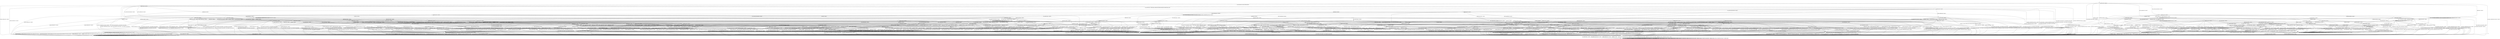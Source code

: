 digraph h16 {
s0 [label="s0"];
s1 [label="s1"];
s2 [label="s2"];
s6 [label="s6"];
s23 [label="s23"];
s76 [label="s76"];
s80 [label="s80"];
s83 [label="s83"];
s3 [label="s3"];
s4 [label="s4"];
s7 [label="s7"];
s8 [label="s8"];
s9 [label="s9"];
s15 [label="s15"];
s24 [label="s24"];
s77 [label="s77"];
s81 [label="s81"];
s84 [label="s84"];
s87 [label="s87"];
s92 [label="s92"];
s5 [label="s5"];
s10 [label="s10"];
s11 [label="s11"];
s18 [label="s18"];
s20 [label="s20"];
s25 [label="s25"];
s31 [label="s31"];
s34 [label="s34"];
s46 [label="s46"];
s49 [label="s49"];
s73 [label="s73"];
s74 [label="s74"];
s82 [label="s82"];
s85 [label="s85"];
s89 [label="s89"];
s90 [label="s90"];
s93 [label="s93"];
s12 [label="s12"];
s13 [label="s13"];
s16 [label="s16"];
s17 [label="s17"];
s19 [label="s19"];
s22 [label="s22"];
s26 [label="s26"];
s27 [label="s27"];
s33 [label="s33"];
s35 [label="s35"];
s39 [label="s39"];
s47 [label="s47"];
s52 [label="s52"];
s54 [label="s54"];
s57 [label="s57"];
s59 [label="s59"];
s75 [label="s75"];
s79 [label="s79"];
s86 [label="s86"];
s91 [label="s91"];
s94 [label="s94"];
s14 [label="s14"];
s21 [label="s21"];
s28 [label="s28"];
s29 [label="s29"];
s30 [label="s30"];
s32 [label="s32"];
s36 [label="s36"];
s37 [label="s37"];
s38 [label="s38"];
s41 [label="s41"];
s48 [label="s48"];
s50 [label="s50"];
s51 [label="s51"];
s53 [label="s53"];
s56 [label="s56"];
s60 [label="s60"];
s61 [label="s61"];
s64 [label="s64"];
s69 [label="s69"];
s70 [label="s70"];
s78 [label="s78"];
s88 [label="s88"];
s95 [label="s95"];
s40 [label="s40"];
s42 [label="s42"];
s43 [label="s43"];
s55 [label="s55"];
s58 [label="s58"];
s62 [label="s62"];
s63 [label="s63"];
s66 [label="s66"];
s71 [label="s71"];
s72 [label="s72"];
s96 [label="s96"];
s44 [label="s44"];
s45 [label="s45"];
s65 [label="s65"];
s68 [label="s68"];
s67 [label="s67"];
s0 -> s1 [label="RSA_CLIENT_HELLO / HELLO_VERIFY_REQUEST"];
s0 -> s2 [label="RSA_CLIENT_KEY_EXCHANGE / TIMEOUT"];
s0 -> s23 [label="CHANGE_CIPHER_SPEC / TIMEOUT"];
s0 -> s80 [label="FINISHED / TIMEOUT"];
s0 -> s0 [label="APPLICATION / TIMEOUT"];
s0 -> s76 [label="CERTIFICATE / TIMEOUT"];
s0 -> s83 [label="EMPTY_CERTIFICATE / TIMEOUT"];
s0 -> s80 [label="CERTIFICATE_VERIFY / TIMEOUT"];
s0 -> s6 [label="Alert(WARNING,CLOSE_NOTIFY) / TIMEOUT"];
s0 -> s6 [label="Alert(FATAL,UNEXPECTED_MESSAGE) / TIMEOUT"];
s1 -> s3 [label="RSA_CLIENT_HELLO / SERVER_HELLO,CERTIFICATE,CERTIFICATE_REQUEST,SERVER_HELLO_DONE"];
s1 -> s4 [label="RSA_CLIENT_KEY_EXCHANGE / TIMEOUT"];
s1 -> s23 [label="CHANGE_CIPHER_SPEC / TIMEOUT"];
s1 -> s8 [label="FINISHED / TIMEOUT"];
s1 -> s1 [label="APPLICATION / TIMEOUT"];
s1 -> s24 [label="CERTIFICATE / TIMEOUT"];
s1 -> s15 [label="EMPTY_CERTIFICATE / TIMEOUT"];
s1 -> s8 [label="CERTIFICATE_VERIFY / TIMEOUT"];
s1 -> s6 [label="Alert(WARNING,CLOSE_NOTIFY) / Alert(WARNING,CLOSE_NOTIFY)"];
s1 -> s6 [label="Alert(FATAL,UNEXPECTED_MESSAGE) / TIMEOUT"];
s2 -> s81 [label="RSA_CLIENT_HELLO / TIMEOUT"];
s2 -> s80 [label="RSA_CLIENT_KEY_EXCHANGE / TIMEOUT"];
s2 -> s9 [label="CHANGE_CIPHER_SPEC / TIMEOUT"];
s2 -> s87 [label="FINISHED / TIMEOUT"];
s2 -> s2 [label="APPLICATION / TIMEOUT"];
s2 -> s83 [label="CERTIFICATE / TIMEOUT"];
s2 -> s83 [label="EMPTY_CERTIFICATE / TIMEOUT"];
s2 -> s77 [label="CERTIFICATE_VERIFY / TIMEOUT"];
s2 -> s6 [label="Alert(WARNING,CLOSE_NOTIFY) / TIMEOUT"];
s2 -> s6 [label="Alert(FATAL,UNEXPECTED_MESSAGE) / TIMEOUT"];
s6 -> s7 [label="RSA_CLIENT_HELLO / TIMEOUT"];
s6 -> s7 [label="RSA_CLIENT_KEY_EXCHANGE / TIMEOUT"];
s6 -> s7 [label="CHANGE_CIPHER_SPEC / TIMEOUT"];
s6 -> s7 [label="FINISHED / TIMEOUT"];
s6 -> s7 [label="APPLICATION / TIMEOUT"];
s6 -> s7 [label="CERTIFICATE / TIMEOUT"];
s6 -> s7 [label="EMPTY_CERTIFICATE / TIMEOUT"];
s6 -> s7 [label="CERTIFICATE_VERIFY / TIMEOUT"];
s6 -> s7 [label="Alert(WARNING,CLOSE_NOTIFY) / TIMEOUT"];
s6 -> s7 [label="Alert(FATAL,UNEXPECTED_MESSAGE) / TIMEOUT"];
s23 -> s23 [label="RSA_CLIENT_HELLO / TIMEOUT"];
s23 -> s23 [label="RSA_CLIENT_KEY_EXCHANGE / TIMEOUT"];
s23 -> s23 [label="CHANGE_CIPHER_SPEC / TIMEOUT"];
s23 -> s23 [label="FINISHED / TIMEOUT"];
s23 -> s23 [label="APPLICATION / TIMEOUT"];
s23 -> s23 [label="CERTIFICATE / TIMEOUT"];
s23 -> s23 [label="EMPTY_CERTIFICATE / TIMEOUT"];
s23 -> s23 [label="CERTIFICATE_VERIFY / TIMEOUT"];
s23 -> s23 [label="Alert(WARNING,CLOSE_NOTIFY) / TIMEOUT"];
s23 -> s23 [label="Alert(FATAL,UNEXPECTED_MESSAGE) / TIMEOUT"];
s76 -> s76 [label="RSA_CLIENT_HELLO / TIMEOUT"];
s76 -> s76 [label="RSA_CLIENT_KEY_EXCHANGE / TIMEOUT"];
s76 -> s23 [label="CHANGE_CIPHER_SPEC / TIMEOUT"];
s76 -> s76 [label="FINISHED / TIMEOUT"];
s76 -> s76 [label="APPLICATION / TIMEOUT"];
s76 -> s80 [label="CERTIFICATE / TIMEOUT"];
s76 -> s80 [label="EMPTY_CERTIFICATE / TIMEOUT"];
s76 -> s84 [label="CERTIFICATE_VERIFY / TIMEOUT"];
s76 -> s6 [label="Alert(WARNING,CLOSE_NOTIFY) / TIMEOUT"];
s76 -> s6 [label="Alert(FATAL,UNEXPECTED_MESSAGE) / TIMEOUT"];
s80 -> s80 [label="RSA_CLIENT_HELLO / TIMEOUT"];
s80 -> s80 [label="RSA_CLIENT_KEY_EXCHANGE / TIMEOUT"];
s80 -> s23 [label="CHANGE_CIPHER_SPEC / TIMEOUT"];
s80 -> s80 [label="FINISHED / TIMEOUT"];
s80 -> s80 [label="APPLICATION / TIMEOUT"];
s80 -> s80 [label="CERTIFICATE / TIMEOUT"];
s80 -> s80 [label="EMPTY_CERTIFICATE / TIMEOUT"];
s80 -> s80 [label="CERTIFICATE_VERIFY / TIMEOUT"];
s80 -> s6 [label="Alert(WARNING,CLOSE_NOTIFY) / TIMEOUT"];
s80 -> s6 [label="Alert(FATAL,UNEXPECTED_MESSAGE) / TIMEOUT"];
s83 -> s85 [label="RSA_CLIENT_HELLO / TIMEOUT"];
s83 -> s83 [label="RSA_CLIENT_KEY_EXCHANGE / TIMEOUT"];
s83 -> s9 [label="CHANGE_CIPHER_SPEC / TIMEOUT"];
s83 -> s92 [label="FINISHED / TIMEOUT"];
s83 -> s83 [label="APPLICATION / TIMEOUT"];
s83 -> s80 [label="CERTIFICATE / TIMEOUT"];
s83 -> s80 [label="EMPTY_CERTIFICATE / TIMEOUT"];
s83 -> s84 [label="CERTIFICATE_VERIFY / TIMEOUT"];
s83 -> s6 [label="Alert(WARNING,CLOSE_NOTIFY) / TIMEOUT"];
s83 -> s6 [label="Alert(FATAL,UNEXPECTED_MESSAGE) / TIMEOUT"];
s3 -> s6 [label="RSA_CLIENT_HELLO / Alert(FATAL,UNEXPECTED_MESSAGE)"];
s3 -> s10 [label="RSA_CLIENT_KEY_EXCHANGE / TIMEOUT"];
s3 -> s23 [label="CHANGE_CIPHER_SPEC / TIMEOUT"];
s3 -> s8 [label="FINISHED / TIMEOUT"];
s3 -> s3 [label="APPLICATION / TIMEOUT"];
s3 -> s73 [label="CERTIFICATE / TIMEOUT"];
s3 -> s11 [label="EMPTY_CERTIFICATE / TIMEOUT"];
s3 -> s8 [label="CERTIFICATE_VERIFY / TIMEOUT"];
s3 -> s6 [label="Alert(WARNING,CLOSE_NOTIFY) / Alert(WARNING,CLOSE_NOTIFY)"];
s3 -> s6 [label="Alert(FATAL,UNEXPECTED_MESSAGE) / TIMEOUT"];
s4 -> s46 [label="RSA_CLIENT_HELLO / TIMEOUT"];
s4 -> s8 [label="RSA_CLIENT_KEY_EXCHANGE / TIMEOUT"];
s4 -> s5 [label="CHANGE_CIPHER_SPEC / TIMEOUT"];
s4 -> s31 [label="FINISHED / TIMEOUT"];
s4 -> s4 [label="APPLICATION / TIMEOUT"];
s4 -> s34 [label="CERTIFICATE / TIMEOUT"];
s4 -> s34 [label="EMPTY_CERTIFICATE / TIMEOUT"];
s4 -> s25 [label="CERTIFICATE_VERIFY / TIMEOUT"];
s4 -> s6 [label="Alert(WARNING,CLOSE_NOTIFY) / Alert(WARNING,CLOSE_NOTIFY)"];
s4 -> s6 [label="Alert(FATAL,UNEXPECTED_MESSAGE) / TIMEOUT"];
s7 -> s7 [label="RSA_CLIENT_HELLO / SOCKET_CLOSED"];
s7 -> s7 [label="RSA_CLIENT_KEY_EXCHANGE / SOCKET_CLOSED"];
s7 -> s7 [label="CHANGE_CIPHER_SPEC / SOCKET_CLOSED"];
s7 -> s7 [label="FINISHED / SOCKET_CLOSED"];
s7 -> s7 [label="APPLICATION / SOCKET_CLOSED"];
s7 -> s7 [label="CERTIFICATE / SOCKET_CLOSED"];
s7 -> s7 [label="EMPTY_CERTIFICATE / SOCKET_CLOSED"];
s7 -> s7 [label="CERTIFICATE_VERIFY / SOCKET_CLOSED"];
s7 -> s7 [label="Alert(WARNING,CLOSE_NOTIFY) / SOCKET_CLOSED"];
s7 -> s7 [label="Alert(FATAL,UNEXPECTED_MESSAGE) / SOCKET_CLOSED"];
s8 -> s8 [label="RSA_CLIENT_HELLO / TIMEOUT"];
s8 -> s8 [label="RSA_CLIENT_KEY_EXCHANGE / TIMEOUT"];
s8 -> s23 [label="CHANGE_CIPHER_SPEC / TIMEOUT"];
s8 -> s8 [label="FINISHED / TIMEOUT"];
s8 -> s8 [label="APPLICATION / TIMEOUT"];
s8 -> s8 [label="CERTIFICATE / TIMEOUT"];
s8 -> s8 [label="EMPTY_CERTIFICATE / TIMEOUT"];
s8 -> s8 [label="CERTIFICATE_VERIFY / TIMEOUT"];
s8 -> s6 [label="Alert(WARNING,CLOSE_NOTIFY) / Alert(WARNING,CLOSE_NOTIFY)"];
s8 -> s6 [label="Alert(FATAL,UNEXPECTED_MESSAGE) / TIMEOUT"];
s9 -> s6 [label="RSA_CLIENT_HELLO / TIMEOUT"];
s9 -> s6 [label="RSA_CLIENT_KEY_EXCHANGE / TIMEOUT"];
s9 -> s23 [label="CHANGE_CIPHER_SPEC / TIMEOUT"];
s9 -> s6 [label="FINISHED / TIMEOUT"];
s9 -> s9 [label="APPLICATION / TIMEOUT"];
s9 -> s6 [label="CERTIFICATE / TIMEOUT"];
s9 -> s6 [label="EMPTY_CERTIFICATE / TIMEOUT"];
s9 -> s6 [label="CERTIFICATE_VERIFY / TIMEOUT"];
s9 -> s9 [label="Alert(WARNING,CLOSE_NOTIFY) / TIMEOUT"];
s9 -> s9 [label="Alert(FATAL,UNEXPECTED_MESSAGE) / TIMEOUT"];
s15 -> s49 [label="RSA_CLIENT_HELLO / TIMEOUT"];
s15 -> s34 [label="RSA_CLIENT_KEY_EXCHANGE / TIMEOUT"];
s15 -> s5 [label="CHANGE_CIPHER_SPEC / TIMEOUT"];
s15 -> s20 [label="FINISHED / TIMEOUT"];
s15 -> s15 [label="APPLICATION / TIMEOUT"];
s15 -> s8 [label="CERTIFICATE / TIMEOUT"];
s15 -> s8 [label="EMPTY_CERTIFICATE / TIMEOUT"];
s15 -> s18 [label="CERTIFICATE_VERIFY / TIMEOUT"];
s15 -> s6 [label="Alert(WARNING,CLOSE_NOTIFY) / Alert(WARNING,CLOSE_NOTIFY)"];
s15 -> s6 [label="Alert(FATAL,UNEXPECTED_MESSAGE) / TIMEOUT"];
s24 -> s24 [label="RSA_CLIENT_HELLO / TIMEOUT"];
s24 -> s74 [label="RSA_CLIENT_KEY_EXCHANGE / TIMEOUT"];
s24 -> s23 [label="CHANGE_CIPHER_SPEC / TIMEOUT"];
s24 -> s24 [label="FINISHED / TIMEOUT"];
s24 -> s24 [label="APPLICATION / TIMEOUT"];
s24 -> s8 [label="CERTIFICATE / TIMEOUT"];
s24 -> s8 [label="EMPTY_CERTIFICATE / TIMEOUT"];
s24 -> s18 [label="CERTIFICATE_VERIFY / TIMEOUT"];
s24 -> s6 [label="Alert(WARNING,CLOSE_NOTIFY) / Alert(WARNING,CLOSE_NOTIFY)"];
s24 -> s6 [label="Alert(FATAL,UNEXPECTED_MESSAGE) / TIMEOUT"];
s77 -> s82 [label="RSA_CLIENT_HELLO / TIMEOUT"];
s77 -> s80 [label="RSA_CLIENT_KEY_EXCHANGE / TIMEOUT"];
s77 -> s9 [label="CHANGE_CIPHER_SPEC / TIMEOUT"];
s77 -> s89 [label="FINISHED / TIMEOUT"];
s77 -> s77 [label="APPLICATION / TIMEOUT"];
s77 -> s84 [label="CERTIFICATE / TIMEOUT"];
s77 -> s84 [label="EMPTY_CERTIFICATE / TIMEOUT"];
s77 -> s80 [label="CERTIFICATE_VERIFY / TIMEOUT"];
s77 -> s6 [label="Alert(WARNING,CLOSE_NOTIFY) / TIMEOUT"];
s77 -> s6 [label="Alert(FATAL,UNEXPECTED_MESSAGE) / TIMEOUT"];
s81 -> s80 [label="RSA_CLIENT_HELLO / TIMEOUT"];
s81 -> s80 [label="RSA_CLIENT_KEY_EXCHANGE / TIMEOUT"];
s81 -> s9 [label="CHANGE_CIPHER_SPEC / TIMEOUT"];
s81 -> s90 [label="FINISHED / TIMEOUT"];
s81 -> s81 [label="APPLICATION / TIMEOUT"];
s81 -> s85 [label="CERTIFICATE / TIMEOUT"];
s81 -> s85 [label="EMPTY_CERTIFICATE / TIMEOUT"];
s81 -> s82 [label="CERTIFICATE_VERIFY / TIMEOUT"];
s81 -> s6 [label="Alert(WARNING,CLOSE_NOTIFY) / TIMEOUT"];
s81 -> s6 [label="Alert(FATAL,UNEXPECTED_MESSAGE) / TIMEOUT"];
s84 -> s86 [label="RSA_CLIENT_HELLO / TIMEOUT"];
s84 -> s84 [label="RSA_CLIENT_KEY_EXCHANGE / TIMEOUT"];
s84 -> s9 [label="CHANGE_CIPHER_SPEC / TIMEOUT"];
s84 -> s93 [label="FINISHED / TIMEOUT"];
s84 -> s84 [label="APPLICATION / TIMEOUT"];
s84 -> s80 [label="CERTIFICATE / TIMEOUT"];
s84 -> s80 [label="EMPTY_CERTIFICATE / TIMEOUT"];
s84 -> s80 [label="CERTIFICATE_VERIFY / TIMEOUT"];
s84 -> s6 [label="Alert(WARNING,CLOSE_NOTIFY) / TIMEOUT"];
s84 -> s6 [label="Alert(FATAL,UNEXPECTED_MESSAGE) / TIMEOUT"];
s87 -> s90 [label="RSA_CLIENT_HELLO / TIMEOUT"];
s87 -> s80 [label="RSA_CLIENT_KEY_EXCHANGE / TIMEOUT"];
s87 -> s9 [label="CHANGE_CIPHER_SPEC / TIMEOUT"];
s87 -> s80 [label="FINISHED / TIMEOUT"];
s87 -> s87 [label="APPLICATION / TIMEOUT"];
s87 -> s92 [label="CERTIFICATE / TIMEOUT"];
s87 -> s92 [label="EMPTY_CERTIFICATE / TIMEOUT"];
s87 -> s89 [label="CERTIFICATE_VERIFY / TIMEOUT"];
s87 -> s6 [label="Alert(WARNING,CLOSE_NOTIFY) / TIMEOUT"];
s87 -> s6 [label="Alert(FATAL,UNEXPECTED_MESSAGE) / TIMEOUT"];
s92 -> s94 [label="RSA_CLIENT_HELLO / TIMEOUT"];
s92 -> s92 [label="RSA_CLIENT_KEY_EXCHANGE / TIMEOUT"];
s92 -> s9 [label="CHANGE_CIPHER_SPEC / TIMEOUT"];
s92 -> s80 [label="FINISHED / TIMEOUT"];
s92 -> s92 [label="APPLICATION / TIMEOUT"];
s92 -> s80 [label="CERTIFICATE / TIMEOUT"];
s92 -> s80 [label="EMPTY_CERTIFICATE / TIMEOUT"];
s92 -> s93 [label="CERTIFICATE_VERIFY / TIMEOUT"];
s92 -> s6 [label="Alert(WARNING,CLOSE_NOTIFY) / TIMEOUT"];
s92 -> s6 [label="Alert(FATAL,UNEXPECTED_MESSAGE) / TIMEOUT"];
s5 -> s6 [label="RSA_CLIENT_HELLO / Alert(FATAL,UNEXPECTED_MESSAGE)"];
s5 -> s6 [label="RSA_CLIENT_KEY_EXCHANGE / Alert(FATAL,UNEXPECTED_MESSAGE)"];
s5 -> s23 [label="CHANGE_CIPHER_SPEC / TIMEOUT"];
s5 -> s6 [label="FINISHED / Alert(FATAL,UNEXPECTED_MESSAGE)"];
s5 -> s5 [label="APPLICATION / TIMEOUT"];
s5 -> s6 [label="CERTIFICATE / Alert(FATAL,UNEXPECTED_MESSAGE)"];
s5 -> s6 [label="EMPTY_CERTIFICATE / Alert(FATAL,UNEXPECTED_MESSAGE)"];
s5 -> s6 [label="CERTIFICATE_VERIFY / Alert(FATAL,UNEXPECTED_MESSAGE)"];
s5 -> s5 [label="Alert(WARNING,CLOSE_NOTIFY) / TIMEOUT"];
s5 -> s5 [label="Alert(FATAL,UNEXPECTED_MESSAGE) / TIMEOUT"];
s10 -> s46 [label="RSA_CLIENT_HELLO / TIMEOUT"];
s10 -> s8 [label="RSA_CLIENT_KEY_EXCHANGE / TIMEOUT"];
s10 -> s12 [label="CHANGE_CIPHER_SPEC / TIMEOUT"];
s10 -> s31 [label="FINISHED / TIMEOUT"];
s10 -> s10 [label="APPLICATION / TIMEOUT"];
s10 -> s26 [label="CERTIFICATE / TIMEOUT"];
s10 -> s16 [label="EMPTY_CERTIFICATE / TIMEOUT"];
s10 -> s27 [label="CERTIFICATE_VERIFY / TIMEOUT"];
s10 -> s6 [label="Alert(WARNING,CLOSE_NOTIFY) / Alert(WARNING,CLOSE_NOTIFY)"];
s10 -> s6 [label="Alert(FATAL,UNEXPECTED_MESSAGE) / TIMEOUT"];
s11 -> s47 [label="RSA_CLIENT_HELLO / TIMEOUT"];
s11 -> s16 [label="RSA_CLIENT_KEY_EXCHANGE / TIMEOUT"];
s11 -> s13 [label="CHANGE_CIPHER_SPEC / TIMEOUT"];
s11 -> s19 [label="FINISHED / TIMEOUT"];
s11 -> s11 [label="APPLICATION / TIMEOUT"];
s11 -> s8 [label="CERTIFICATE / TIMEOUT"];
s11 -> s8 [label="EMPTY_CERTIFICATE / TIMEOUT"];
s11 -> s17 [label="CERTIFICATE_VERIFY / TIMEOUT"];
s11 -> s6 [label="Alert(WARNING,CLOSE_NOTIFY) / Alert(WARNING,CLOSE_NOTIFY)"];
s11 -> s6 [label="Alert(FATAL,UNEXPECTED_MESSAGE) / TIMEOUT"];
s18 -> s52 [label="RSA_CLIENT_HELLO / TIMEOUT"];
s18 -> s33 [label="RSA_CLIENT_KEY_EXCHANGE / TIMEOUT"];
s18 -> s5 [label="CHANGE_CIPHER_SPEC / TIMEOUT"];
s18 -> s22 [label="FINISHED / TIMEOUT"];
s18 -> s18 [label="APPLICATION / TIMEOUT"];
s18 -> s8 [label="CERTIFICATE / TIMEOUT"];
s18 -> s8 [label="EMPTY_CERTIFICATE / TIMEOUT"];
s18 -> s8 [label="CERTIFICATE_VERIFY / TIMEOUT"];
s18 -> s6 [label="Alert(WARNING,CLOSE_NOTIFY) / Alert(WARNING,CLOSE_NOTIFY)"];
s18 -> s6 [label="Alert(FATAL,UNEXPECTED_MESSAGE) / TIMEOUT"];
s20 -> s54 [label="RSA_CLIENT_HELLO / TIMEOUT"];
s20 -> s39 [label="RSA_CLIENT_KEY_EXCHANGE / TIMEOUT"];
s20 -> s5 [label="CHANGE_CIPHER_SPEC / TIMEOUT"];
s20 -> s8 [label="FINISHED / TIMEOUT"];
s20 -> s20 [label="APPLICATION / TIMEOUT"];
s20 -> s8 [label="CERTIFICATE / TIMEOUT"];
s20 -> s8 [label="EMPTY_CERTIFICATE / TIMEOUT"];
s20 -> s22 [label="CERTIFICATE_VERIFY / TIMEOUT"];
s20 -> s6 [label="Alert(WARNING,CLOSE_NOTIFY) / Alert(WARNING,CLOSE_NOTIFY)"];
s20 -> s6 [label="Alert(FATAL,UNEXPECTED_MESSAGE) / TIMEOUT"];
s25 -> s57 [label="RSA_CLIENT_HELLO / TIMEOUT"];
s25 -> s8 [label="RSA_CLIENT_KEY_EXCHANGE / TIMEOUT"];
s25 -> s5 [label="CHANGE_CIPHER_SPEC / TIMEOUT"];
s25 -> s35 [label="FINISHED / TIMEOUT"];
s25 -> s25 [label="APPLICATION / TIMEOUT"];
s25 -> s33 [label="CERTIFICATE / TIMEOUT"];
s25 -> s33 [label="EMPTY_CERTIFICATE / TIMEOUT"];
s25 -> s8 [label="CERTIFICATE_VERIFY / TIMEOUT"];
s25 -> s6 [label="Alert(WARNING,CLOSE_NOTIFY) / Alert(WARNING,CLOSE_NOTIFY)"];
s25 -> s6 [label="Alert(FATAL,UNEXPECTED_MESSAGE) / TIMEOUT"];
s31 -> s59 [label="RSA_CLIENT_HELLO / TIMEOUT"];
s31 -> s8 [label="RSA_CLIENT_KEY_EXCHANGE / TIMEOUT"];
s31 -> s5 [label="CHANGE_CIPHER_SPEC / TIMEOUT"];
s31 -> s8 [label="FINISHED / TIMEOUT"];
s31 -> s31 [label="APPLICATION / TIMEOUT"];
s31 -> s39 [label="CERTIFICATE / TIMEOUT"];
s31 -> s39 [label="EMPTY_CERTIFICATE / TIMEOUT"];
s31 -> s35 [label="CERTIFICATE_VERIFY / TIMEOUT"];
s31 -> s6 [label="Alert(WARNING,CLOSE_NOTIFY) / Alert(WARNING,CLOSE_NOTIFY)"];
s31 -> s6 [label="Alert(FATAL,UNEXPECTED_MESSAGE) / TIMEOUT"];
s34 -> s69 [label="RSA_CLIENT_HELLO / TIMEOUT"];
s34 -> s8 [label="RSA_CLIENT_KEY_EXCHANGE / TIMEOUT"];
s34 -> s5 [label="CHANGE_CIPHER_SPEC / TIMEOUT"];
s34 -> s39 [label="FINISHED / TIMEOUT"];
s34 -> s34 [label="APPLICATION / TIMEOUT"];
s34 -> s8 [label="CERTIFICATE / TIMEOUT"];
s34 -> s8 [label="EMPTY_CERTIFICATE / TIMEOUT"];
s34 -> s33 [label="CERTIFICATE_VERIFY / TIMEOUT"];
s34 -> s6 [label="Alert(WARNING,CLOSE_NOTIFY) / Alert(WARNING,CLOSE_NOTIFY)"];
s34 -> s6 [label="Alert(FATAL,UNEXPECTED_MESSAGE) / TIMEOUT"];
s46 -> s8 [label="RSA_CLIENT_HELLO / TIMEOUT"];
s46 -> s8 [label="RSA_CLIENT_KEY_EXCHANGE / TIMEOUT"];
s46 -> s5 [label="CHANGE_CIPHER_SPEC / TIMEOUT"];
s46 -> s59 [label="FINISHED / TIMEOUT"];
s46 -> s46 [label="APPLICATION / TIMEOUT"];
s46 -> s69 [label="CERTIFICATE / TIMEOUT"];
s46 -> s69 [label="EMPTY_CERTIFICATE / TIMEOUT"];
s46 -> s57 [label="CERTIFICATE_VERIFY / TIMEOUT"];
s46 -> s6 [label="Alert(WARNING,CLOSE_NOTIFY) / Alert(WARNING,CLOSE_NOTIFY)"];
s46 -> s6 [label="Alert(FATAL,UNEXPECTED_MESSAGE) / TIMEOUT"];
s49 -> s8 [label="RSA_CLIENT_HELLO / TIMEOUT"];
s49 -> s69 [label="RSA_CLIENT_KEY_EXCHANGE / TIMEOUT"];
s49 -> s5 [label="CHANGE_CIPHER_SPEC / TIMEOUT"];
s49 -> s54 [label="FINISHED / TIMEOUT"];
s49 -> s49 [label="APPLICATION / TIMEOUT"];
s49 -> s8 [label="CERTIFICATE / TIMEOUT"];
s49 -> s8 [label="EMPTY_CERTIFICATE / TIMEOUT"];
s49 -> s52 [label="CERTIFICATE_VERIFY / TIMEOUT"];
s49 -> s6 [label="Alert(WARNING,CLOSE_NOTIFY) / Alert(WARNING,CLOSE_NOTIFY)"];
s49 -> s6 [label="Alert(FATAL,UNEXPECTED_MESSAGE) / TIMEOUT"];
s73 -> s24 [label="RSA_CLIENT_HELLO / TIMEOUT"];
s73 -> s79 [label="RSA_CLIENT_KEY_EXCHANGE / TIMEOUT"];
s73 -> s23 [label="CHANGE_CIPHER_SPEC / TIMEOUT"];
s73 -> s24 [label="FINISHED / TIMEOUT"];
s73 -> s73 [label="APPLICATION / TIMEOUT"];
s73 -> s8 [label="CERTIFICATE / TIMEOUT"];
s73 -> s8 [label="EMPTY_CERTIFICATE / TIMEOUT"];
s73 -> s75 [label="CERTIFICATE_VERIFY / TIMEOUT"];
s73 -> s6 [label="Alert(WARNING,CLOSE_NOTIFY) / Alert(WARNING,CLOSE_NOTIFY)"];
s73 -> s6 [label="Alert(FATAL,UNEXPECTED_MESSAGE) / TIMEOUT"];
s74 -> s74 [label="RSA_CLIENT_HELLO / TIMEOUT"];
s74 -> s8 [label="RSA_CLIENT_KEY_EXCHANGE / TIMEOUT"];
s74 -> s23 [label="CHANGE_CIPHER_SPEC / TIMEOUT"];
s74 -> s74 [label="FINISHED / TIMEOUT"];
s74 -> s74 [label="APPLICATION / TIMEOUT"];
s74 -> s8 [label="CERTIFICATE / TIMEOUT"];
s74 -> s8 [label="EMPTY_CERTIFICATE / TIMEOUT"];
s74 -> s33 [label="CERTIFICATE_VERIFY / TIMEOUT"];
s74 -> s6 [label="Alert(WARNING,CLOSE_NOTIFY) / Alert(WARNING,CLOSE_NOTIFY)"];
s74 -> s6 [label="Alert(FATAL,UNEXPECTED_MESSAGE) / TIMEOUT"];
s82 -> s80 [label="RSA_CLIENT_HELLO / TIMEOUT"];
s82 -> s80 [label="RSA_CLIENT_KEY_EXCHANGE / TIMEOUT"];
s82 -> s9 [label="CHANGE_CIPHER_SPEC / TIMEOUT"];
s82 -> s91 [label="FINISHED / TIMEOUT"];
s82 -> s82 [label="APPLICATION / TIMEOUT"];
s82 -> s86 [label="CERTIFICATE / TIMEOUT"];
s82 -> s86 [label="EMPTY_CERTIFICATE / TIMEOUT"];
s82 -> s80 [label="CERTIFICATE_VERIFY / TIMEOUT"];
s82 -> s6 [label="Alert(WARNING,CLOSE_NOTIFY) / TIMEOUT"];
s82 -> s6 [label="Alert(FATAL,UNEXPECTED_MESSAGE) / TIMEOUT"];
s85 -> s80 [label="RSA_CLIENT_HELLO / TIMEOUT"];
s85 -> s80 [label="RSA_CLIENT_KEY_EXCHANGE / TIMEOUT"];
s85 -> s9 [label="CHANGE_CIPHER_SPEC / TIMEOUT"];
s85 -> s94 [label="FINISHED / TIMEOUT"];
s85 -> s85 [label="APPLICATION / TIMEOUT"];
s85 -> s80 [label="CERTIFICATE / TIMEOUT"];
s85 -> s80 [label="EMPTY_CERTIFICATE / TIMEOUT"];
s85 -> s86 [label="CERTIFICATE_VERIFY / TIMEOUT"];
s85 -> s6 [label="Alert(WARNING,CLOSE_NOTIFY) / TIMEOUT"];
s85 -> s6 [label="Alert(FATAL,UNEXPECTED_MESSAGE) / TIMEOUT"];
s89 -> s91 [label="RSA_CLIENT_HELLO / TIMEOUT"];
s89 -> s80 [label="RSA_CLIENT_KEY_EXCHANGE / TIMEOUT"];
s89 -> s9 [label="CHANGE_CIPHER_SPEC / TIMEOUT"];
s89 -> s80 [label="FINISHED / TIMEOUT"];
s89 -> s89 [label="APPLICATION / TIMEOUT"];
s89 -> s93 [label="CERTIFICATE / TIMEOUT"];
s89 -> s93 [label="EMPTY_CERTIFICATE / TIMEOUT"];
s89 -> s80 [label="CERTIFICATE_VERIFY / TIMEOUT"];
s89 -> s6 [label="Alert(WARNING,CLOSE_NOTIFY) / TIMEOUT"];
s89 -> s6 [label="Alert(FATAL,UNEXPECTED_MESSAGE) / TIMEOUT"];
s90 -> s80 [label="RSA_CLIENT_HELLO / TIMEOUT"];
s90 -> s80 [label="RSA_CLIENT_KEY_EXCHANGE / TIMEOUT"];
s90 -> s9 [label="CHANGE_CIPHER_SPEC / TIMEOUT"];
s90 -> s80 [label="FINISHED / TIMEOUT"];
s90 -> s90 [label="APPLICATION / TIMEOUT"];
s90 -> s94 [label="CERTIFICATE / TIMEOUT"];
s90 -> s94 [label="EMPTY_CERTIFICATE / TIMEOUT"];
s90 -> s91 [label="CERTIFICATE_VERIFY / TIMEOUT"];
s90 -> s6 [label="Alert(WARNING,CLOSE_NOTIFY) / TIMEOUT"];
s90 -> s6 [label="Alert(FATAL,UNEXPECTED_MESSAGE) / TIMEOUT"];
s93 -> s94 [label="RSA_CLIENT_HELLO / TIMEOUT"];
s93 -> s93 [label="RSA_CLIENT_KEY_EXCHANGE / TIMEOUT"];
s93 -> s9 [label="CHANGE_CIPHER_SPEC / TIMEOUT"];
s93 -> s80 [label="FINISHED / TIMEOUT"];
s93 -> s93 [label="APPLICATION / TIMEOUT"];
s93 -> s80 [label="CERTIFICATE / TIMEOUT"];
s93 -> s80 [label="EMPTY_CERTIFICATE / TIMEOUT"];
s93 -> s80 [label="CERTIFICATE_VERIFY / TIMEOUT"];
s93 -> s6 [label="Alert(WARNING,CLOSE_NOTIFY) / TIMEOUT"];
s93 -> s6 [label="Alert(FATAL,UNEXPECTED_MESSAGE) / TIMEOUT"];
s12 -> s48 [label="RSA_CLIENT_HELLO / TIMEOUT"];
s12 -> s8 [label="RSA_CLIENT_KEY_EXCHANGE / TIMEOUT"];
s12 -> s23 [label="CHANGE_CIPHER_SPEC / TIMEOUT"];
s12 -> s14 [label="FINISHED / CHANGE_CIPHER_SPEC,FINISHED,CHANGE_CIPHER_SPEC,FINISHED"];
s12 -> s12 [label="APPLICATION / TIMEOUT"];
s12 -> s37 [label="CERTIFICATE / TIMEOUT"];
s12 -> s88 [label="EMPTY_CERTIFICATE / TIMEOUT"];
s12 -> s32 [label="CERTIFICATE_VERIFY / TIMEOUT"];
s12 -> s12 [label="Alert(WARNING,CLOSE_NOTIFY) / TIMEOUT"];
s12 -> s12 [label="Alert(FATAL,UNEXPECTED_MESSAGE) / TIMEOUT"];
s13 -> s6 [label="RSA_CLIENT_HELLO / Alert(FATAL,BAD_CERTIFICATE)"];
s13 -> s6 [label="RSA_CLIENT_KEY_EXCHANGE / Alert(FATAL,BAD_CERTIFICATE)"];
s13 -> s23 [label="CHANGE_CIPHER_SPEC / TIMEOUT"];
s13 -> s6 [label="FINISHED / Alert(FATAL,BAD_CERTIFICATE)"];
s13 -> s13 [label="APPLICATION / TIMEOUT"];
s13 -> s6 [label="CERTIFICATE / Alert(FATAL,BAD_CERTIFICATE)"];
s13 -> s6 [label="EMPTY_CERTIFICATE / Alert(FATAL,BAD_CERTIFICATE)"];
s13 -> s6 [label="CERTIFICATE_VERIFY / Alert(FATAL,BAD_CERTIFICATE)"];
s13 -> s13 [label="Alert(WARNING,CLOSE_NOTIFY) / TIMEOUT"];
s13 -> s13 [label="Alert(FATAL,UNEXPECTED_MESSAGE) / TIMEOUT"];
s16 -> s50 [label="RSA_CLIENT_HELLO / TIMEOUT"];
s16 -> s8 [label="RSA_CLIENT_KEY_EXCHANGE / TIMEOUT"];
s16 -> s13 [label="CHANGE_CIPHER_SPEC / TIMEOUT"];
s16 -> s38 [label="FINISHED / TIMEOUT"];
s16 -> s16 [label="APPLICATION / TIMEOUT"];
s16 -> s8 [label="CERTIFICATE / TIMEOUT"];
s16 -> s8 [label="EMPTY_CERTIFICATE / TIMEOUT"];
s16 -> s28 [label="CERTIFICATE_VERIFY / TIMEOUT"];
s16 -> s6 [label="Alert(WARNING,CLOSE_NOTIFY) / Alert(WARNING,CLOSE_NOTIFY)"];
s16 -> s6 [label="Alert(FATAL,UNEXPECTED_MESSAGE) / TIMEOUT"];
s17 -> s51 [label="RSA_CLIENT_HELLO / TIMEOUT"];
s17 -> s28 [label="RSA_CLIENT_KEY_EXCHANGE / TIMEOUT"];
s17 -> s13 [label="CHANGE_CIPHER_SPEC / TIMEOUT"];
s17 -> s21 [label="FINISHED / TIMEOUT"];
s17 -> s17 [label="APPLICATION / TIMEOUT"];
s17 -> s8 [label="CERTIFICATE / TIMEOUT"];
s17 -> s8 [label="EMPTY_CERTIFICATE / TIMEOUT"];
s17 -> s8 [label="CERTIFICATE_VERIFY / TIMEOUT"];
s17 -> s6 [label="Alert(WARNING,CLOSE_NOTIFY) / Alert(WARNING,CLOSE_NOTIFY)"];
s17 -> s6 [label="Alert(FATAL,UNEXPECTED_MESSAGE) / TIMEOUT"];
s19 -> s53 [label="RSA_CLIENT_HELLO / TIMEOUT"];
s19 -> s38 [label="RSA_CLIENT_KEY_EXCHANGE / TIMEOUT"];
s19 -> s13 [label="CHANGE_CIPHER_SPEC / TIMEOUT"];
s19 -> s8 [label="FINISHED / TIMEOUT"];
s19 -> s19 [label="APPLICATION / TIMEOUT"];
s19 -> s8 [label="CERTIFICATE / TIMEOUT"];
s19 -> s8 [label="EMPTY_CERTIFICATE / TIMEOUT"];
s19 -> s21 [label="CERTIFICATE_VERIFY / TIMEOUT"];
s19 -> s6 [label="Alert(WARNING,CLOSE_NOTIFY) / Alert(WARNING,CLOSE_NOTIFY)"];
s19 -> s6 [label="Alert(FATAL,UNEXPECTED_MESSAGE) / TIMEOUT"];
s22 -> s56 [label="RSA_CLIENT_HELLO / TIMEOUT"];
s22 -> s41 [label="RSA_CLIENT_KEY_EXCHANGE / TIMEOUT"];
s22 -> s5 [label="CHANGE_CIPHER_SPEC / TIMEOUT"];
s22 -> s8 [label="FINISHED / TIMEOUT"];
s22 -> s22 [label="APPLICATION / TIMEOUT"];
s22 -> s8 [label="CERTIFICATE / TIMEOUT"];
s22 -> s8 [label="EMPTY_CERTIFICATE / TIMEOUT"];
s22 -> s8 [label="CERTIFICATE_VERIFY / TIMEOUT"];
s22 -> s6 [label="Alert(WARNING,CLOSE_NOTIFY) / Alert(WARNING,CLOSE_NOTIFY)"];
s22 -> s6 [label="Alert(FATAL,UNEXPECTED_MESSAGE) / TIMEOUT"];
s26 -> s69 [label="RSA_CLIENT_HELLO / TIMEOUT"];
s26 -> s8 [label="RSA_CLIENT_KEY_EXCHANGE / TIMEOUT"];
s26 -> s29 [label="CHANGE_CIPHER_SPEC / TIMEOUT"];
s26 -> s39 [label="FINISHED / TIMEOUT"];
s26 -> s26 [label="APPLICATION / TIMEOUT"];
s26 -> s8 [label="CERTIFICATE / TIMEOUT"];
s26 -> s8 [label="EMPTY_CERTIFICATE / TIMEOUT"];
s26 -> s78 [label="CERTIFICATE_VERIFY / TIMEOUT"];
s26 -> s6 [label="Alert(WARNING,CLOSE_NOTIFY) / Alert(WARNING,CLOSE_NOTIFY)"];
s26 -> s6 [label="Alert(FATAL,UNEXPECTED_MESSAGE) / TIMEOUT"];
s27 -> s27 [label="RSA_CLIENT_HELLO / TIMEOUT"];
s27 -> s8 [label="RSA_CLIENT_KEY_EXCHANGE / TIMEOUT"];
s27 -> s30 [label="CHANGE_CIPHER_SPEC / TIMEOUT"];
s27 -> s36 [label="FINISHED / TIMEOUT"];
s27 -> s27 [label="APPLICATION / TIMEOUT"];
s27 -> s70 [label="CERTIFICATE / TIMEOUT"];
s27 -> s70 [label="EMPTY_CERTIFICATE / TIMEOUT"];
s27 -> s8 [label="CERTIFICATE_VERIFY / TIMEOUT"];
s27 -> s6 [label="Alert(WARNING,CLOSE_NOTIFY) / Alert(WARNING,CLOSE_NOTIFY)"];
s27 -> s6 [label="Alert(FATAL,UNEXPECTED_MESSAGE) / TIMEOUT"];
s33 -> s60 [label="RSA_CLIENT_HELLO / TIMEOUT"];
s33 -> s8 [label="RSA_CLIENT_KEY_EXCHANGE / TIMEOUT"];
s33 -> s5 [label="CHANGE_CIPHER_SPEC / TIMEOUT"];
s33 -> s41 [label="FINISHED / TIMEOUT"];
s33 -> s33 [label="APPLICATION / TIMEOUT"];
s33 -> s8 [label="CERTIFICATE / TIMEOUT"];
s33 -> s8 [label="EMPTY_CERTIFICATE / TIMEOUT"];
s33 -> s8 [label="CERTIFICATE_VERIFY / TIMEOUT"];
s33 -> s6 [label="Alert(WARNING,CLOSE_NOTIFY) / Alert(WARNING,CLOSE_NOTIFY)"];
s33 -> s6 [label="Alert(FATAL,UNEXPECTED_MESSAGE) / TIMEOUT"];
s35 -> s61 [label="RSA_CLIENT_HELLO / TIMEOUT"];
s35 -> s8 [label="RSA_CLIENT_KEY_EXCHANGE / TIMEOUT"];
s35 -> s5 [label="CHANGE_CIPHER_SPEC / TIMEOUT"];
s35 -> s8 [label="FINISHED / TIMEOUT"];
s35 -> s35 [label="APPLICATION / TIMEOUT"];
s35 -> s41 [label="CERTIFICATE / TIMEOUT"];
s35 -> s41 [label="EMPTY_CERTIFICATE / TIMEOUT"];
s35 -> s8 [label="CERTIFICATE_VERIFY / TIMEOUT"];
s35 -> s6 [label="Alert(WARNING,CLOSE_NOTIFY) / Alert(WARNING,CLOSE_NOTIFY)"];
s35 -> s6 [label="Alert(FATAL,UNEXPECTED_MESSAGE) / TIMEOUT"];
s39 -> s64 [label="RSA_CLIENT_HELLO / TIMEOUT"];
s39 -> s8 [label="RSA_CLIENT_KEY_EXCHANGE / TIMEOUT"];
s39 -> s5 [label="CHANGE_CIPHER_SPEC / TIMEOUT"];
s39 -> s8 [label="FINISHED / TIMEOUT"];
s39 -> s39 [label="APPLICATION / TIMEOUT"];
s39 -> s8 [label="CERTIFICATE / TIMEOUT"];
s39 -> s8 [label="EMPTY_CERTIFICATE / TIMEOUT"];
s39 -> s41 [label="CERTIFICATE_VERIFY / TIMEOUT"];
s39 -> s6 [label="Alert(WARNING,CLOSE_NOTIFY) / Alert(WARNING,CLOSE_NOTIFY)"];
s39 -> s6 [label="Alert(FATAL,UNEXPECTED_MESSAGE) / TIMEOUT"];
s47 -> s8 [label="RSA_CLIENT_HELLO / TIMEOUT"];
s47 -> s50 [label="RSA_CLIENT_KEY_EXCHANGE / TIMEOUT"];
s47 -> s13 [label="CHANGE_CIPHER_SPEC / TIMEOUT"];
s47 -> s53 [label="FINISHED / TIMEOUT"];
s47 -> s47 [label="APPLICATION / TIMEOUT"];
s47 -> s8 [label="CERTIFICATE / TIMEOUT"];
s47 -> s8 [label="EMPTY_CERTIFICATE / TIMEOUT"];
s47 -> s51 [label="CERTIFICATE_VERIFY / TIMEOUT"];
s47 -> s6 [label="Alert(WARNING,CLOSE_NOTIFY) / Alert(WARNING,CLOSE_NOTIFY)"];
s47 -> s6 [label="Alert(FATAL,UNEXPECTED_MESSAGE) / TIMEOUT"];
s52 -> s8 [label="RSA_CLIENT_HELLO / TIMEOUT"];
s52 -> s60 [label="RSA_CLIENT_KEY_EXCHANGE / TIMEOUT"];
s52 -> s5 [label="CHANGE_CIPHER_SPEC / TIMEOUT"];
s52 -> s56 [label="FINISHED / TIMEOUT"];
s52 -> s52 [label="APPLICATION / TIMEOUT"];
s52 -> s8 [label="CERTIFICATE / TIMEOUT"];
s52 -> s8 [label="EMPTY_CERTIFICATE / TIMEOUT"];
s52 -> s8 [label="CERTIFICATE_VERIFY / TIMEOUT"];
s52 -> s6 [label="Alert(WARNING,CLOSE_NOTIFY) / Alert(WARNING,CLOSE_NOTIFY)"];
s52 -> s6 [label="Alert(FATAL,UNEXPECTED_MESSAGE) / TIMEOUT"];
s54 -> s8 [label="RSA_CLIENT_HELLO / TIMEOUT"];
s54 -> s64 [label="RSA_CLIENT_KEY_EXCHANGE / TIMEOUT"];
s54 -> s5 [label="CHANGE_CIPHER_SPEC / TIMEOUT"];
s54 -> s8 [label="FINISHED / TIMEOUT"];
s54 -> s54 [label="APPLICATION / TIMEOUT"];
s54 -> s8 [label="CERTIFICATE / TIMEOUT"];
s54 -> s8 [label="EMPTY_CERTIFICATE / TIMEOUT"];
s54 -> s56 [label="CERTIFICATE_VERIFY / TIMEOUT"];
s54 -> s6 [label="Alert(WARNING,CLOSE_NOTIFY) / Alert(WARNING,CLOSE_NOTIFY)"];
s54 -> s6 [label="Alert(FATAL,UNEXPECTED_MESSAGE) / TIMEOUT"];
s57 -> s8 [label="RSA_CLIENT_HELLO / TIMEOUT"];
s57 -> s8 [label="RSA_CLIENT_KEY_EXCHANGE / TIMEOUT"];
s57 -> s5 [label="CHANGE_CIPHER_SPEC / TIMEOUT"];
s57 -> s61 [label="FINISHED / TIMEOUT"];
s57 -> s57 [label="APPLICATION / TIMEOUT"];
s57 -> s60 [label="CERTIFICATE / TIMEOUT"];
s57 -> s60 [label="EMPTY_CERTIFICATE / TIMEOUT"];
s57 -> s8 [label="CERTIFICATE_VERIFY / TIMEOUT"];
s57 -> s6 [label="Alert(WARNING,CLOSE_NOTIFY) / Alert(WARNING,CLOSE_NOTIFY)"];
s57 -> s6 [label="Alert(FATAL,UNEXPECTED_MESSAGE) / TIMEOUT"];
s59 -> s8 [label="RSA_CLIENT_HELLO / TIMEOUT"];
s59 -> s8 [label="RSA_CLIENT_KEY_EXCHANGE / TIMEOUT"];
s59 -> s5 [label="CHANGE_CIPHER_SPEC / TIMEOUT"];
s59 -> s8 [label="FINISHED / TIMEOUT"];
s59 -> s59 [label="APPLICATION / TIMEOUT"];
s59 -> s64 [label="CERTIFICATE / TIMEOUT"];
s59 -> s64 [label="EMPTY_CERTIFICATE / TIMEOUT"];
s59 -> s61 [label="CERTIFICATE_VERIFY / TIMEOUT"];
s59 -> s6 [label="Alert(WARNING,CLOSE_NOTIFY) / Alert(WARNING,CLOSE_NOTIFY)"];
s59 -> s6 [label="Alert(FATAL,UNEXPECTED_MESSAGE) / TIMEOUT"];
s75 -> s52 [label="RSA_CLIENT_HELLO / TIMEOUT"];
s75 -> s78 [label="RSA_CLIENT_KEY_EXCHANGE / TIMEOUT"];
s75 -> s5 [label="CHANGE_CIPHER_SPEC / TIMEOUT"];
s75 -> s22 [label="FINISHED / TIMEOUT"];
s75 -> s75 [label="APPLICATION / TIMEOUT"];
s75 -> s8 [label="CERTIFICATE / TIMEOUT"];
s75 -> s8 [label="EMPTY_CERTIFICATE / TIMEOUT"];
s75 -> s8 [label="CERTIFICATE_VERIFY / TIMEOUT"];
s75 -> s6 [label="Alert(WARNING,CLOSE_NOTIFY) / Alert(WARNING,CLOSE_NOTIFY)"];
s75 -> s6 [label="Alert(FATAL,UNEXPECTED_MESSAGE) / TIMEOUT"];
s79 -> s74 [label="RSA_CLIENT_HELLO / TIMEOUT"];
s79 -> s8 [label="RSA_CLIENT_KEY_EXCHANGE / TIMEOUT"];
s79 -> s23 [label="CHANGE_CIPHER_SPEC / TIMEOUT"];
s79 -> s74 [label="FINISHED / TIMEOUT"];
s79 -> s79 [label="APPLICATION / TIMEOUT"];
s79 -> s8 [label="CERTIFICATE / TIMEOUT"];
s79 -> s8 [label="EMPTY_CERTIFICATE / TIMEOUT"];
s79 -> s78 [label="CERTIFICATE_VERIFY / TIMEOUT"];
s79 -> s6 [label="Alert(WARNING,CLOSE_NOTIFY) / Alert(WARNING,CLOSE_NOTIFY)"];
s79 -> s6 [label="Alert(FATAL,UNEXPECTED_MESSAGE) / TIMEOUT"];
s86 -> s80 [label="RSA_CLIENT_HELLO / TIMEOUT"];
s86 -> s80 [label="RSA_CLIENT_KEY_EXCHANGE / TIMEOUT"];
s86 -> s9 [label="CHANGE_CIPHER_SPEC / TIMEOUT"];
s86 -> s95 [label="FINISHED / TIMEOUT"];
s86 -> s86 [label="APPLICATION / TIMEOUT"];
s86 -> s80 [label="CERTIFICATE / TIMEOUT"];
s86 -> s80 [label="EMPTY_CERTIFICATE / TIMEOUT"];
s86 -> s80 [label="CERTIFICATE_VERIFY / TIMEOUT"];
s86 -> s6 [label="Alert(WARNING,CLOSE_NOTIFY) / TIMEOUT"];
s86 -> s6 [label="Alert(FATAL,UNEXPECTED_MESSAGE) / TIMEOUT"];
s91 -> s80 [label="RSA_CLIENT_HELLO / TIMEOUT"];
s91 -> s80 [label="RSA_CLIENT_KEY_EXCHANGE / TIMEOUT"];
s91 -> s9 [label="CHANGE_CIPHER_SPEC / TIMEOUT"];
s91 -> s80 [label="FINISHED / TIMEOUT"];
s91 -> s91 [label="APPLICATION / TIMEOUT"];
s91 -> s95 [label="CERTIFICATE / TIMEOUT"];
s91 -> s95 [label="EMPTY_CERTIFICATE / TIMEOUT"];
s91 -> s80 [label="CERTIFICATE_VERIFY / TIMEOUT"];
s91 -> s6 [label="Alert(WARNING,CLOSE_NOTIFY) / TIMEOUT"];
s91 -> s6 [label="Alert(FATAL,UNEXPECTED_MESSAGE) / TIMEOUT"];
s94 -> s80 [label="RSA_CLIENT_HELLO / TIMEOUT"];
s94 -> s80 [label="RSA_CLIENT_KEY_EXCHANGE / TIMEOUT"];
s94 -> s9 [label="CHANGE_CIPHER_SPEC / TIMEOUT"];
s94 -> s80 [label="FINISHED / TIMEOUT"];
s94 -> s94 [label="APPLICATION / TIMEOUT"];
s94 -> s80 [label="CERTIFICATE / TIMEOUT"];
s94 -> s80 [label="EMPTY_CERTIFICATE / TIMEOUT"];
s94 -> s95 [label="CERTIFICATE_VERIFY / TIMEOUT"];
s94 -> s6 [label="Alert(WARNING,CLOSE_NOTIFY) / TIMEOUT"];
s94 -> s6 [label="Alert(FATAL,UNEXPECTED_MESSAGE) / TIMEOUT"];
s14 -> s14 [label="RSA_CLIENT_HELLO / TIMEOUT"];
s14 -> s14 [label="RSA_CLIENT_KEY_EXCHANGE / TIMEOUT"];
s14 -> s23 [label="CHANGE_CIPHER_SPEC / TIMEOUT"];
s14 -> s14 [label="FINISHED / TIMEOUT"];
s14 -> s6 [label="APPLICATION / APPLICATION"];
s14 -> s14 [label="CERTIFICATE / TIMEOUT"];
s14 -> s14 [label="EMPTY_CERTIFICATE / TIMEOUT"];
s14 -> s14 [label="CERTIFICATE_VERIFY / TIMEOUT"];
s14 -> s6 [label="Alert(WARNING,CLOSE_NOTIFY) / TIMEOUT"];
s14 -> s6 [label="Alert(FATAL,UNEXPECTED_MESSAGE) / TIMEOUT"];
s21 -> s55 [label="RSA_CLIENT_HELLO / TIMEOUT"];
s21 -> s40 [label="RSA_CLIENT_KEY_EXCHANGE / TIMEOUT"];
s21 -> s13 [label="CHANGE_CIPHER_SPEC / TIMEOUT"];
s21 -> s8 [label="FINISHED / TIMEOUT"];
s21 -> s21 [label="APPLICATION / TIMEOUT"];
s21 -> s8 [label="CERTIFICATE / TIMEOUT"];
s21 -> s8 [label="EMPTY_CERTIFICATE / TIMEOUT"];
s21 -> s8 [label="CERTIFICATE_VERIFY / TIMEOUT"];
s21 -> s6 [label="Alert(WARNING,CLOSE_NOTIFY) / Alert(WARNING,CLOSE_NOTIFY)"];
s21 -> s6 [label="Alert(FATAL,UNEXPECTED_MESSAGE) / TIMEOUT"];
s28 -> s58 [label="RSA_CLIENT_HELLO / TIMEOUT"];
s28 -> s8 [label="RSA_CLIENT_KEY_EXCHANGE / TIMEOUT"];
s28 -> s13 [label="CHANGE_CIPHER_SPEC / TIMEOUT"];
s28 -> s40 [label="FINISHED / TIMEOUT"];
s28 -> s28 [label="APPLICATION / TIMEOUT"];
s28 -> s8 [label="CERTIFICATE / TIMEOUT"];
s28 -> s8 [label="EMPTY_CERTIFICATE / TIMEOUT"];
s28 -> s8 [label="CERTIFICATE_VERIFY / TIMEOUT"];
s28 -> s6 [label="Alert(WARNING,CLOSE_NOTIFY) / Alert(WARNING,CLOSE_NOTIFY)"];
s28 -> s6 [label="Alert(FATAL,UNEXPECTED_MESSAGE) / TIMEOUT"];
s29 -> s8 [label="RSA_CLIENT_HELLO / TIMEOUT"];
s29 -> s8 [label="RSA_CLIENT_KEY_EXCHANGE / TIMEOUT"];
s29 -> s23 [label="CHANGE_CIPHER_SPEC / TIMEOUT"];
s29 -> s14 [label="FINISHED / CHANGE_CIPHER_SPEC,FINISHED,CHANGE_CIPHER_SPEC,FINISHED"];
s29 -> s29 [label="APPLICATION / TIMEOUT"];
s29 -> s8 [label="CERTIFICATE / TIMEOUT"];
s29 -> s8 [label="EMPTY_CERTIFICATE / TIMEOUT"];
s29 -> s8 [label="CERTIFICATE_VERIFY / TIMEOUT"];
s29 -> s29 [label="Alert(WARNING,CLOSE_NOTIFY) / TIMEOUT"];
s29 -> s29 [label="Alert(FATAL,UNEXPECTED_MESSAGE) / TIMEOUT"];
s30 -> s6 [label="RSA_CLIENT_HELLO / Alert(FATAL,HANDSHAKE_FAILURE)"];
s30 -> s6 [label="RSA_CLIENT_KEY_EXCHANGE / Alert(FATAL,HANDSHAKE_FAILURE)"];
s30 -> s23 [label="CHANGE_CIPHER_SPEC / TIMEOUT"];
s30 -> s6 [label="FINISHED / Alert(FATAL,HANDSHAKE_FAILURE)"];
s30 -> s30 [label="APPLICATION / TIMEOUT"];
s30 -> s6 [label="CERTIFICATE / Alert(FATAL,HANDSHAKE_FAILURE)"];
s30 -> s6 [label="EMPTY_CERTIFICATE / Alert(FATAL,HANDSHAKE_FAILURE)"];
s30 -> s6 [label="CERTIFICATE_VERIFY / Alert(FATAL,HANDSHAKE_FAILURE)"];
s30 -> s30 [label="Alert(WARNING,CLOSE_NOTIFY) / TIMEOUT"];
s30 -> s30 [label="Alert(FATAL,UNEXPECTED_MESSAGE) / TIMEOUT"];
s32 -> s32 [label="RSA_CLIENT_HELLO / TIMEOUT"];
s32 -> s8 [label="RSA_CLIENT_KEY_EXCHANGE / TIMEOUT"];
s32 -> s30 [label="CHANGE_CIPHER_SPEC / TIMEOUT"];
s32 -> s42 [label="FINISHED / TIMEOUT"];
s32 -> s8 [label="APPLICATION / TIMEOUT"];
s32 -> s70 [label="CERTIFICATE / TIMEOUT"];
s32 -> s70 [label="EMPTY_CERTIFICATE / TIMEOUT"];
s32 -> s8 [label="CERTIFICATE_VERIFY / TIMEOUT"];
s32 -> s6 [label="Alert(WARNING,CLOSE_NOTIFY) / Alert(WARNING,CLOSE_NOTIFY)"];
s32 -> s6 [label="Alert(FATAL,UNEXPECTED_MESSAGE) / TIMEOUT"];
s36 -> s62 [label="RSA_CLIENT_HELLO / TIMEOUT"];
s36 -> s8 [label="RSA_CLIENT_KEY_EXCHANGE / TIMEOUT"];
s36 -> s30 [label="CHANGE_CIPHER_SPEC / TIMEOUT"];
s36 -> s8 [label="FINISHED / TIMEOUT"];
s36 -> s36 [label="APPLICATION / TIMEOUT"];
s36 -> s71 [label="CERTIFICATE / TIMEOUT"];
s36 -> s71 [label="EMPTY_CERTIFICATE / TIMEOUT"];
s36 -> s8 [label="CERTIFICATE_VERIFY / TIMEOUT"];
s36 -> s6 [label="Alert(WARNING,CLOSE_NOTIFY) / Alert(WARNING,CLOSE_NOTIFY)"];
s36 -> s6 [label="Alert(FATAL,UNEXPECTED_MESSAGE) / TIMEOUT"];
s37 -> s69 [label="RSA_CLIENT_HELLO / TIMEOUT"];
s37 -> s8 [label="RSA_CLIENT_KEY_EXCHANGE / TIMEOUT"];
s37 -> s5 [label="CHANGE_CIPHER_SPEC / TIMEOUT"];
s37 -> s43 [label="FINISHED / TIMEOUT"];
s37 -> s8 [label="APPLICATION / TIMEOUT"];
s37 -> s8 [label="CERTIFICATE / TIMEOUT"];
s37 -> s8 [label="EMPTY_CERTIFICATE / TIMEOUT"];
s37 -> s37 [label="CERTIFICATE_VERIFY / TIMEOUT"];
s37 -> s6 [label="Alert(WARNING,CLOSE_NOTIFY) / Alert(WARNING,CLOSE_NOTIFY)"];
s37 -> s6 [label="Alert(FATAL,UNEXPECTED_MESSAGE) / TIMEOUT"];
s38 -> s63 [label="RSA_CLIENT_HELLO / TIMEOUT"];
s38 -> s8 [label="RSA_CLIENT_KEY_EXCHANGE / TIMEOUT"];
s38 -> s13 [label="CHANGE_CIPHER_SPEC / TIMEOUT"];
s38 -> s8 [label="FINISHED / TIMEOUT"];
s38 -> s38 [label="APPLICATION / TIMEOUT"];
s38 -> s8 [label="CERTIFICATE / TIMEOUT"];
s38 -> s8 [label="EMPTY_CERTIFICATE / TIMEOUT"];
s38 -> s40 [label="CERTIFICATE_VERIFY / TIMEOUT"];
s38 -> s6 [label="Alert(WARNING,CLOSE_NOTIFY) / Alert(WARNING,CLOSE_NOTIFY)"];
s38 -> s6 [label="Alert(FATAL,UNEXPECTED_MESSAGE) / TIMEOUT"];
s41 -> s66 [label="RSA_CLIENT_HELLO / TIMEOUT"];
s41 -> s8 [label="RSA_CLIENT_KEY_EXCHANGE / TIMEOUT"];
s41 -> s5 [label="CHANGE_CIPHER_SPEC / TIMEOUT"];
s41 -> s8 [label="FINISHED / TIMEOUT"];
s41 -> s41 [label="APPLICATION / TIMEOUT"];
s41 -> s8 [label="CERTIFICATE / TIMEOUT"];
s41 -> s8 [label="EMPTY_CERTIFICATE / TIMEOUT"];
s41 -> s8 [label="CERTIFICATE_VERIFY / TIMEOUT"];
s41 -> s6 [label="Alert(WARNING,CLOSE_NOTIFY) / Alert(WARNING,CLOSE_NOTIFY)"];
s41 -> s6 [label="Alert(FATAL,UNEXPECTED_MESSAGE) / TIMEOUT"];
s48 -> s8 [label="RSA_CLIENT_HELLO / TIMEOUT"];
s48 -> s8 [label="RSA_CLIENT_KEY_EXCHANGE / TIMEOUT"];
s48 -> s5 [label="CHANGE_CIPHER_SPEC / TIMEOUT"];
s48 -> s72 [label="FINISHED / TIMEOUT"];
s48 -> s8 [label="APPLICATION / TIMEOUT"];
s48 -> s69 [label="CERTIFICATE / TIMEOUT"];
s48 -> s69 [label="EMPTY_CERTIFICATE / TIMEOUT"];
s48 -> s48 [label="CERTIFICATE_VERIFY / TIMEOUT"];
s48 -> s6 [label="Alert(WARNING,CLOSE_NOTIFY) / Alert(WARNING,CLOSE_NOTIFY)"];
s48 -> s6 [label="Alert(FATAL,UNEXPECTED_MESSAGE) / TIMEOUT"];
s50 -> s8 [label="RSA_CLIENT_HELLO / TIMEOUT"];
s50 -> s8 [label="RSA_CLIENT_KEY_EXCHANGE / TIMEOUT"];
s50 -> s13 [label="CHANGE_CIPHER_SPEC / TIMEOUT"];
s50 -> s63 [label="FINISHED / TIMEOUT"];
s50 -> s50 [label="APPLICATION / TIMEOUT"];
s50 -> s8 [label="CERTIFICATE / TIMEOUT"];
s50 -> s8 [label="EMPTY_CERTIFICATE / TIMEOUT"];
s50 -> s58 [label="CERTIFICATE_VERIFY / TIMEOUT"];
s50 -> s6 [label="Alert(WARNING,CLOSE_NOTIFY) / Alert(WARNING,CLOSE_NOTIFY)"];
s50 -> s6 [label="Alert(FATAL,UNEXPECTED_MESSAGE) / TIMEOUT"];
s51 -> s8 [label="RSA_CLIENT_HELLO / TIMEOUT"];
s51 -> s58 [label="RSA_CLIENT_KEY_EXCHANGE / TIMEOUT"];
s51 -> s13 [label="CHANGE_CIPHER_SPEC / TIMEOUT"];
s51 -> s55 [label="FINISHED / TIMEOUT"];
s51 -> s51 [label="APPLICATION / TIMEOUT"];
s51 -> s8 [label="CERTIFICATE / TIMEOUT"];
s51 -> s8 [label="EMPTY_CERTIFICATE / TIMEOUT"];
s51 -> s8 [label="CERTIFICATE_VERIFY / TIMEOUT"];
s51 -> s6 [label="Alert(WARNING,CLOSE_NOTIFY) / Alert(WARNING,CLOSE_NOTIFY)"];
s51 -> s6 [label="Alert(FATAL,UNEXPECTED_MESSAGE) / TIMEOUT"];
s53 -> s8 [label="RSA_CLIENT_HELLO / TIMEOUT"];
s53 -> s63 [label="RSA_CLIENT_KEY_EXCHANGE / TIMEOUT"];
s53 -> s13 [label="CHANGE_CIPHER_SPEC / TIMEOUT"];
s53 -> s8 [label="FINISHED / TIMEOUT"];
s53 -> s53 [label="APPLICATION / TIMEOUT"];
s53 -> s8 [label="CERTIFICATE / TIMEOUT"];
s53 -> s8 [label="EMPTY_CERTIFICATE / TIMEOUT"];
s53 -> s55 [label="CERTIFICATE_VERIFY / TIMEOUT"];
s53 -> s6 [label="Alert(WARNING,CLOSE_NOTIFY) / Alert(WARNING,CLOSE_NOTIFY)"];
s53 -> s6 [label="Alert(FATAL,UNEXPECTED_MESSAGE) / TIMEOUT"];
s56 -> s8 [label="RSA_CLIENT_HELLO / TIMEOUT"];
s56 -> s66 [label="RSA_CLIENT_KEY_EXCHANGE / TIMEOUT"];
s56 -> s5 [label="CHANGE_CIPHER_SPEC / TIMEOUT"];
s56 -> s8 [label="FINISHED / TIMEOUT"];
s56 -> s56 [label="APPLICATION / TIMEOUT"];
s56 -> s8 [label="CERTIFICATE / TIMEOUT"];
s56 -> s8 [label="EMPTY_CERTIFICATE / TIMEOUT"];
s56 -> s8 [label="CERTIFICATE_VERIFY / TIMEOUT"];
s56 -> s6 [label="Alert(WARNING,CLOSE_NOTIFY) / Alert(WARNING,CLOSE_NOTIFY)"];
s56 -> s6 [label="Alert(FATAL,UNEXPECTED_MESSAGE) / TIMEOUT"];
s60 -> s8 [label="RSA_CLIENT_HELLO / TIMEOUT"];
s60 -> s8 [label="RSA_CLIENT_KEY_EXCHANGE / TIMEOUT"];
s60 -> s5 [label="CHANGE_CIPHER_SPEC / TIMEOUT"];
s60 -> s66 [label="FINISHED / TIMEOUT"];
s60 -> s60 [label="APPLICATION / TIMEOUT"];
s60 -> s8 [label="CERTIFICATE / TIMEOUT"];
s60 -> s8 [label="EMPTY_CERTIFICATE / TIMEOUT"];
s60 -> s8 [label="CERTIFICATE_VERIFY / TIMEOUT"];
s60 -> s6 [label="Alert(WARNING,CLOSE_NOTIFY) / Alert(WARNING,CLOSE_NOTIFY)"];
s60 -> s6 [label="Alert(FATAL,UNEXPECTED_MESSAGE) / TIMEOUT"];
s61 -> s8 [label="RSA_CLIENT_HELLO / TIMEOUT"];
s61 -> s8 [label="RSA_CLIENT_KEY_EXCHANGE / TIMEOUT"];
s61 -> s5 [label="CHANGE_CIPHER_SPEC / TIMEOUT"];
s61 -> s8 [label="FINISHED / TIMEOUT"];
s61 -> s61 [label="APPLICATION / TIMEOUT"];
s61 -> s66 [label="CERTIFICATE / TIMEOUT"];
s61 -> s66 [label="EMPTY_CERTIFICATE / TIMEOUT"];
s61 -> s8 [label="CERTIFICATE_VERIFY / TIMEOUT"];
s61 -> s6 [label="Alert(WARNING,CLOSE_NOTIFY) / Alert(WARNING,CLOSE_NOTIFY)"];
s61 -> s6 [label="Alert(FATAL,UNEXPECTED_MESSAGE) / TIMEOUT"];
s64 -> s8 [label="RSA_CLIENT_HELLO / TIMEOUT"];
s64 -> s8 [label="RSA_CLIENT_KEY_EXCHANGE / TIMEOUT"];
s64 -> s5 [label="CHANGE_CIPHER_SPEC / TIMEOUT"];
s64 -> s8 [label="FINISHED / TIMEOUT"];
s64 -> s64 [label="APPLICATION / TIMEOUT"];
s64 -> s8 [label="CERTIFICATE / TIMEOUT"];
s64 -> s8 [label="EMPTY_CERTIFICATE / TIMEOUT"];
s64 -> s66 [label="CERTIFICATE_VERIFY / TIMEOUT"];
s64 -> s6 [label="Alert(WARNING,CLOSE_NOTIFY) / Alert(WARNING,CLOSE_NOTIFY)"];
s64 -> s6 [label="Alert(FATAL,UNEXPECTED_MESSAGE) / TIMEOUT"];
s69 -> s8 [label="RSA_CLIENT_HELLO / TIMEOUT"];
s69 -> s8 [label="RSA_CLIENT_KEY_EXCHANGE / TIMEOUT"];
s69 -> s5 [label="CHANGE_CIPHER_SPEC / TIMEOUT"];
s69 -> s64 [label="FINISHED / TIMEOUT"];
s69 -> s69 [label="APPLICATION / TIMEOUT"];
s69 -> s8 [label="CERTIFICATE / TIMEOUT"];
s69 -> s8 [label="EMPTY_CERTIFICATE / TIMEOUT"];
s69 -> s60 [label="CERTIFICATE_VERIFY / TIMEOUT"];
s69 -> s6 [label="Alert(WARNING,CLOSE_NOTIFY) / Alert(WARNING,CLOSE_NOTIFY)"];
s69 -> s6 [label="Alert(FATAL,UNEXPECTED_MESSAGE) / TIMEOUT"];
s70 -> s70 [label="RSA_CLIENT_HELLO / TIMEOUT"];
s70 -> s8 [label="RSA_CLIENT_KEY_EXCHANGE / TIMEOUT"];
s70 -> s30 [label="CHANGE_CIPHER_SPEC / TIMEOUT"];
s70 -> s71 [label="FINISHED / TIMEOUT"];
s70 -> s70 [label="APPLICATION / TIMEOUT"];
s70 -> s8 [label="CERTIFICATE / TIMEOUT"];
s70 -> s8 [label="EMPTY_CERTIFICATE / TIMEOUT"];
s70 -> s8 [label="CERTIFICATE_VERIFY / TIMEOUT"];
s70 -> s6 [label="Alert(WARNING,CLOSE_NOTIFY) / Alert(WARNING,CLOSE_NOTIFY)"];
s70 -> s6 [label="Alert(FATAL,UNEXPECTED_MESSAGE) / TIMEOUT"];
s78 -> s60 [label="RSA_CLIENT_HELLO / TIMEOUT"];
s78 -> s8 [label="RSA_CLIENT_KEY_EXCHANGE / TIMEOUT"];
s78 -> s29 [label="CHANGE_CIPHER_SPEC / TIMEOUT"];
s78 -> s41 [label="FINISHED / TIMEOUT"];
s78 -> s78 [label="APPLICATION / TIMEOUT"];
s78 -> s8 [label="CERTIFICATE / TIMEOUT"];
s78 -> s8 [label="EMPTY_CERTIFICATE / TIMEOUT"];
s78 -> s8 [label="CERTIFICATE_VERIFY / TIMEOUT"];
s78 -> s6 [label="Alert(WARNING,CLOSE_NOTIFY) / Alert(WARNING,CLOSE_NOTIFY)"];
s78 -> s6 [label="Alert(FATAL,UNEXPECTED_MESSAGE) / TIMEOUT"];
s88 -> s96 [label="RSA_CLIENT_HELLO / TIMEOUT"];
s88 -> s8 [label="RSA_CLIENT_KEY_EXCHANGE / TIMEOUT"];
s88 -> s13 [label="CHANGE_CIPHER_SPEC / TIMEOUT"];
s88 -> s38 [label="FINISHED / TIMEOUT"];
s88 -> s8 [label="APPLICATION / TIMEOUT"];
s88 -> s8 [label="CERTIFICATE / TIMEOUT"];
s88 -> s8 [label="EMPTY_CERTIFICATE / TIMEOUT"];
s88 -> s28 [label="CERTIFICATE_VERIFY / TIMEOUT"];
s88 -> s6 [label="Alert(WARNING,CLOSE_NOTIFY) / Alert(WARNING,CLOSE_NOTIFY)"];
s88 -> s6 [label="Alert(FATAL,UNEXPECTED_MESSAGE) / TIMEOUT"];
s95 -> s80 [label="RSA_CLIENT_HELLO / TIMEOUT"];
s95 -> s80 [label="RSA_CLIENT_KEY_EXCHANGE / TIMEOUT"];
s95 -> s9 [label="CHANGE_CIPHER_SPEC / TIMEOUT"];
s95 -> s80 [label="FINISHED / TIMEOUT"];
s95 -> s95 [label="APPLICATION / TIMEOUT"];
s95 -> s80 [label="CERTIFICATE / TIMEOUT"];
s95 -> s80 [label="EMPTY_CERTIFICATE / TIMEOUT"];
s95 -> s80 [label="CERTIFICATE_VERIFY / TIMEOUT"];
s95 -> s6 [label="Alert(WARNING,CLOSE_NOTIFY) / TIMEOUT"];
s95 -> s6 [label="Alert(FATAL,UNEXPECTED_MESSAGE) / TIMEOUT"];
s40 -> s65 [label="RSA_CLIENT_HELLO / TIMEOUT"];
s40 -> s8 [label="RSA_CLIENT_KEY_EXCHANGE / TIMEOUT"];
s40 -> s13 [label="CHANGE_CIPHER_SPEC / TIMEOUT"];
s40 -> s8 [label="FINISHED / TIMEOUT"];
s40 -> s40 [label="APPLICATION / TIMEOUT"];
s40 -> s8 [label="CERTIFICATE / TIMEOUT"];
s40 -> s8 [label="EMPTY_CERTIFICATE / TIMEOUT"];
s40 -> s8 [label="CERTIFICATE_VERIFY / TIMEOUT"];
s40 -> s6 [label="Alert(WARNING,CLOSE_NOTIFY) / Alert(WARNING,CLOSE_NOTIFY)"];
s40 -> s6 [label="Alert(FATAL,UNEXPECTED_MESSAGE) / TIMEOUT"];
s42 -> s62 [label="RSA_CLIENT_HELLO / TIMEOUT"];
s42 -> s8 [label="RSA_CLIENT_KEY_EXCHANGE / TIMEOUT"];
s42 -> s30 [label="CHANGE_CIPHER_SPEC / TIMEOUT"];
s42 -> s8 [label="FINISHED / TIMEOUT"];
s42 -> s8 [label="APPLICATION / TIMEOUT"];
s42 -> s71 [label="CERTIFICATE / TIMEOUT"];
s42 -> s71 [label="EMPTY_CERTIFICATE / TIMEOUT"];
s42 -> s8 [label="CERTIFICATE_VERIFY / TIMEOUT"];
s42 -> s6 [label="Alert(WARNING,CLOSE_NOTIFY) / Alert(WARNING,CLOSE_NOTIFY)"];
s42 -> s6 [label="Alert(FATAL,UNEXPECTED_MESSAGE) / TIMEOUT"];
s43 -> s43 [label="RSA_CLIENT_HELLO / TIMEOUT"];
s43 -> s8 [label="RSA_CLIENT_KEY_EXCHANGE / TIMEOUT"];
s43 -> s44 [label="CHANGE_CIPHER_SPEC / TIMEOUT"];
s43 -> s8 [label="FINISHED / TIMEOUT"];
s43 -> s8 [label="APPLICATION / TIMEOUT"];
s43 -> s8 [label="CERTIFICATE / TIMEOUT"];
s43 -> s8 [label="EMPTY_CERTIFICATE / TIMEOUT"];
s43 -> s45 [label="CERTIFICATE_VERIFY / TIMEOUT"];
s43 -> s6 [label="Alert(WARNING,CLOSE_NOTIFY) / Alert(WARNING,CLOSE_NOTIFY)"];
s43 -> s6 [label="Alert(FATAL,UNEXPECTED_MESSAGE) / TIMEOUT"];
s55 -> s8 [label="RSA_CLIENT_HELLO / TIMEOUT"];
s55 -> s65 [label="RSA_CLIENT_KEY_EXCHANGE / TIMEOUT"];
s55 -> s13 [label="CHANGE_CIPHER_SPEC / TIMEOUT"];
s55 -> s8 [label="FINISHED / TIMEOUT"];
s55 -> s55 [label="APPLICATION / TIMEOUT"];
s55 -> s8 [label="CERTIFICATE / TIMEOUT"];
s55 -> s8 [label="EMPTY_CERTIFICATE / TIMEOUT"];
s55 -> s8 [label="CERTIFICATE_VERIFY / TIMEOUT"];
s55 -> s6 [label="Alert(WARNING,CLOSE_NOTIFY) / Alert(WARNING,CLOSE_NOTIFY)"];
s55 -> s6 [label="Alert(FATAL,UNEXPECTED_MESSAGE) / TIMEOUT"];
s58 -> s8 [label="RSA_CLIENT_HELLO / TIMEOUT"];
s58 -> s8 [label="RSA_CLIENT_KEY_EXCHANGE / TIMEOUT"];
s58 -> s13 [label="CHANGE_CIPHER_SPEC / TIMEOUT"];
s58 -> s65 [label="FINISHED / TIMEOUT"];
s58 -> s58 [label="APPLICATION / TIMEOUT"];
s58 -> s8 [label="CERTIFICATE / TIMEOUT"];
s58 -> s8 [label="EMPTY_CERTIFICATE / TIMEOUT"];
s58 -> s8 [label="CERTIFICATE_VERIFY / TIMEOUT"];
s58 -> s6 [label="Alert(WARNING,CLOSE_NOTIFY) / Alert(WARNING,CLOSE_NOTIFY)"];
s58 -> s6 [label="Alert(FATAL,UNEXPECTED_MESSAGE) / TIMEOUT"];
s62 -> s8 [label="RSA_CLIENT_HELLO / TIMEOUT"];
s62 -> s8 [label="RSA_CLIENT_KEY_EXCHANGE / TIMEOUT"];
s62 -> s30 [label="CHANGE_CIPHER_SPEC / TIMEOUT"];
s62 -> s8 [label="FINISHED / TIMEOUT"];
s62 -> s62 [label="APPLICATION / TIMEOUT"];
s62 -> s68 [label="CERTIFICATE / TIMEOUT"];
s62 -> s68 [label="EMPTY_CERTIFICATE / TIMEOUT"];
s62 -> s8 [label="CERTIFICATE_VERIFY / TIMEOUT"];
s62 -> s6 [label="Alert(WARNING,CLOSE_NOTIFY) / Alert(WARNING,CLOSE_NOTIFY)"];
s62 -> s6 [label="Alert(FATAL,UNEXPECTED_MESSAGE) / TIMEOUT"];
s63 -> s8 [label="RSA_CLIENT_HELLO / TIMEOUT"];
s63 -> s8 [label="RSA_CLIENT_KEY_EXCHANGE / TIMEOUT"];
s63 -> s13 [label="CHANGE_CIPHER_SPEC / TIMEOUT"];
s63 -> s8 [label="FINISHED / TIMEOUT"];
s63 -> s63 [label="APPLICATION / TIMEOUT"];
s63 -> s8 [label="CERTIFICATE / TIMEOUT"];
s63 -> s8 [label="EMPTY_CERTIFICATE / TIMEOUT"];
s63 -> s65 [label="CERTIFICATE_VERIFY / TIMEOUT"];
s63 -> s6 [label="Alert(WARNING,CLOSE_NOTIFY) / Alert(WARNING,CLOSE_NOTIFY)"];
s63 -> s6 [label="Alert(FATAL,UNEXPECTED_MESSAGE) / TIMEOUT"];
s66 -> s8 [label="RSA_CLIENT_HELLO / TIMEOUT"];
s66 -> s8 [label="RSA_CLIENT_KEY_EXCHANGE / TIMEOUT"];
s66 -> s5 [label="CHANGE_CIPHER_SPEC / TIMEOUT"];
s66 -> s8 [label="FINISHED / TIMEOUT"];
s66 -> s66 [label="APPLICATION / TIMEOUT"];
s66 -> s8 [label="CERTIFICATE / TIMEOUT"];
s66 -> s8 [label="EMPTY_CERTIFICATE / TIMEOUT"];
s66 -> s8 [label="CERTIFICATE_VERIFY / TIMEOUT"];
s66 -> s6 [label="Alert(WARNING,CLOSE_NOTIFY) / Alert(WARNING,CLOSE_NOTIFY)"];
s66 -> s6 [label="Alert(FATAL,UNEXPECTED_MESSAGE) / TIMEOUT"];
s71 -> s68 [label="RSA_CLIENT_HELLO / TIMEOUT"];
s71 -> s8 [label="RSA_CLIENT_KEY_EXCHANGE / TIMEOUT"];
s71 -> s30 [label="CHANGE_CIPHER_SPEC / TIMEOUT"];
s71 -> s8 [label="FINISHED / TIMEOUT"];
s71 -> s71 [label="APPLICATION / TIMEOUT"];
s71 -> s8 [label="CERTIFICATE / TIMEOUT"];
s71 -> s8 [label="EMPTY_CERTIFICATE / TIMEOUT"];
s71 -> s8 [label="CERTIFICATE_VERIFY / TIMEOUT"];
s71 -> s6 [label="Alert(WARNING,CLOSE_NOTIFY) / Alert(WARNING,CLOSE_NOTIFY)"];
s71 -> s6 [label="Alert(FATAL,UNEXPECTED_MESSAGE) / TIMEOUT"];
s72 -> s8 [label="RSA_CLIENT_HELLO / TIMEOUT"];
s72 -> s8 [label="RSA_CLIENT_KEY_EXCHANGE / TIMEOUT"];
s72 -> s5 [label="CHANGE_CIPHER_SPEC / TIMEOUT"];
s72 -> s8 [label="FINISHED / TIMEOUT"];
s72 -> s8 [label="APPLICATION / TIMEOUT"];
s72 -> s64 [label="CERTIFICATE / TIMEOUT"];
s72 -> s64 [label="EMPTY_CERTIFICATE / TIMEOUT"];
s72 -> s72 [label="CERTIFICATE_VERIFY / TIMEOUT"];
s72 -> s6 [label="Alert(WARNING,CLOSE_NOTIFY) / Alert(WARNING,CLOSE_NOTIFY)"];
s72 -> s6 [label="Alert(FATAL,UNEXPECTED_MESSAGE) / TIMEOUT"];
s96 -> s8 [label="RSA_CLIENT_HELLO / TIMEOUT"];
s96 -> s8 [label="RSA_CLIENT_KEY_EXCHANGE / TIMEOUT"];
s96 -> s13 [label="CHANGE_CIPHER_SPEC / TIMEOUT"];
s96 -> s38 [label="FINISHED / TIMEOUT"];
s96 -> s8 [label="APPLICATION / TIMEOUT"];
s96 -> s8 [label="CERTIFICATE / TIMEOUT"];
s96 -> s8 [label="EMPTY_CERTIFICATE / TIMEOUT"];
s96 -> s58 [label="CERTIFICATE_VERIFY / TIMEOUT"];
s96 -> s6 [label="Alert(WARNING,CLOSE_NOTIFY) / Alert(WARNING,CLOSE_NOTIFY)"];
s96 -> s6 [label="Alert(FATAL,UNEXPECTED_MESSAGE) / TIMEOUT"];
s44 -> s23 [label="RSA_CLIENT_HELLO / CHANGE_CIPHER_SPEC,FINISHED,CHANGE_CIPHER_SPEC,FINISHED"];
s44 -> s23 [label="RSA_CLIENT_KEY_EXCHANGE / CHANGE_CIPHER_SPEC,UNKNOWN_MESSAGE,CHANGE_CIPHER_SPEC,UNKNOWN_MESSAGE"];
s44 -> s23 [label="CHANGE_CIPHER_SPEC / TIMEOUT"];
s44 -> s23 [label="FINISHED / CHANGE_CIPHER_SPEC,FINISHED,CHANGE_CIPHER_SPEC,FINISHED"];
s44 -> s44 [label="APPLICATION / TIMEOUT"];
s44 -> s23 [label="CERTIFICATE / CHANGE_CIPHER_SPEC,FINISHED,CHANGE_CIPHER_SPEC,FINISHED"];
s44 -> s23 [label="EMPTY_CERTIFICATE / CHANGE_CIPHER_SPEC,FINISHED,CHANGE_CIPHER_SPEC,FINISHED"];
s44 -> s23 [label="CERTIFICATE_VERIFY / CHANGE_CIPHER_SPEC,FINISHED,CHANGE_CIPHER_SPEC,FINISHED"];
s44 -> s44 [label="Alert(WARNING,CLOSE_NOTIFY) / TIMEOUT"];
s44 -> s44 [label="Alert(FATAL,UNEXPECTED_MESSAGE) / TIMEOUT"];
s45 -> s67 [label="RSA_CLIENT_HELLO / TIMEOUT"];
s45 -> s8 [label="RSA_CLIENT_KEY_EXCHANGE / TIMEOUT"];
s45 -> s44 [label="CHANGE_CIPHER_SPEC / TIMEOUT"];
s45 -> s8 [label="FINISHED / TIMEOUT"];
s45 -> s8 [label="APPLICATION / TIMEOUT"];
s45 -> s8 [label="CERTIFICATE / TIMEOUT"];
s45 -> s8 [label="EMPTY_CERTIFICATE / TIMEOUT"];
s45 -> s8 [label="CERTIFICATE_VERIFY / TIMEOUT"];
s45 -> s6 [label="Alert(WARNING,CLOSE_NOTIFY) / Alert(WARNING,CLOSE_NOTIFY)"];
s45 -> s6 [label="Alert(FATAL,UNEXPECTED_MESSAGE) / TIMEOUT"];
s65 -> s8 [label="RSA_CLIENT_HELLO / TIMEOUT"];
s65 -> s8 [label="RSA_CLIENT_KEY_EXCHANGE / TIMEOUT"];
s65 -> s13 [label="CHANGE_CIPHER_SPEC / TIMEOUT"];
s65 -> s8 [label="FINISHED / TIMEOUT"];
s65 -> s65 [label="APPLICATION / TIMEOUT"];
s65 -> s8 [label="CERTIFICATE / TIMEOUT"];
s65 -> s8 [label="EMPTY_CERTIFICATE / TIMEOUT"];
s65 -> s8 [label="CERTIFICATE_VERIFY / TIMEOUT"];
s65 -> s6 [label="Alert(WARNING,CLOSE_NOTIFY) / Alert(WARNING,CLOSE_NOTIFY)"];
s65 -> s6 [label="Alert(FATAL,UNEXPECTED_MESSAGE) / TIMEOUT"];
s68 -> s8 [label="RSA_CLIENT_HELLO / TIMEOUT"];
s68 -> s8 [label="RSA_CLIENT_KEY_EXCHANGE / TIMEOUT"];
s68 -> s30 [label="CHANGE_CIPHER_SPEC / TIMEOUT"];
s68 -> s8 [label="FINISHED / TIMEOUT"];
s68 -> s68 [label="APPLICATION / TIMEOUT"];
s68 -> s8 [label="CERTIFICATE / TIMEOUT"];
s68 -> s8 [label="EMPTY_CERTIFICATE / TIMEOUT"];
s68 -> s8 [label="CERTIFICATE_VERIFY / TIMEOUT"];
s68 -> s6 [label="Alert(WARNING,CLOSE_NOTIFY) / Alert(WARNING,CLOSE_NOTIFY)"];
s68 -> s6 [label="Alert(FATAL,UNEXPECTED_MESSAGE) / TIMEOUT"];
s67 -> s8 [label="RSA_CLIENT_HELLO / TIMEOUT"];
s67 -> s8 [label="RSA_CLIENT_KEY_EXCHANGE / TIMEOUT"];
s67 -> s44 [label="CHANGE_CIPHER_SPEC / TIMEOUT"];
s67 -> s8 [label="FINISHED / TIMEOUT"];
s67 -> s8 [label="APPLICATION / TIMEOUT"];
s67 -> s8 [label="CERTIFICATE / TIMEOUT"];
s67 -> s8 [label="EMPTY_CERTIFICATE / TIMEOUT"];
s67 -> s8 [label="CERTIFICATE_VERIFY / TIMEOUT"];
s67 -> s6 [label="Alert(WARNING,CLOSE_NOTIFY) / Alert(WARNING,CLOSE_NOTIFY)"];
s67 -> s6 [label="Alert(FATAL,UNEXPECTED_MESSAGE) / TIMEOUT"];
__start0 [shape=none, label=""];
__start0 -> s0 [label=""];
}
